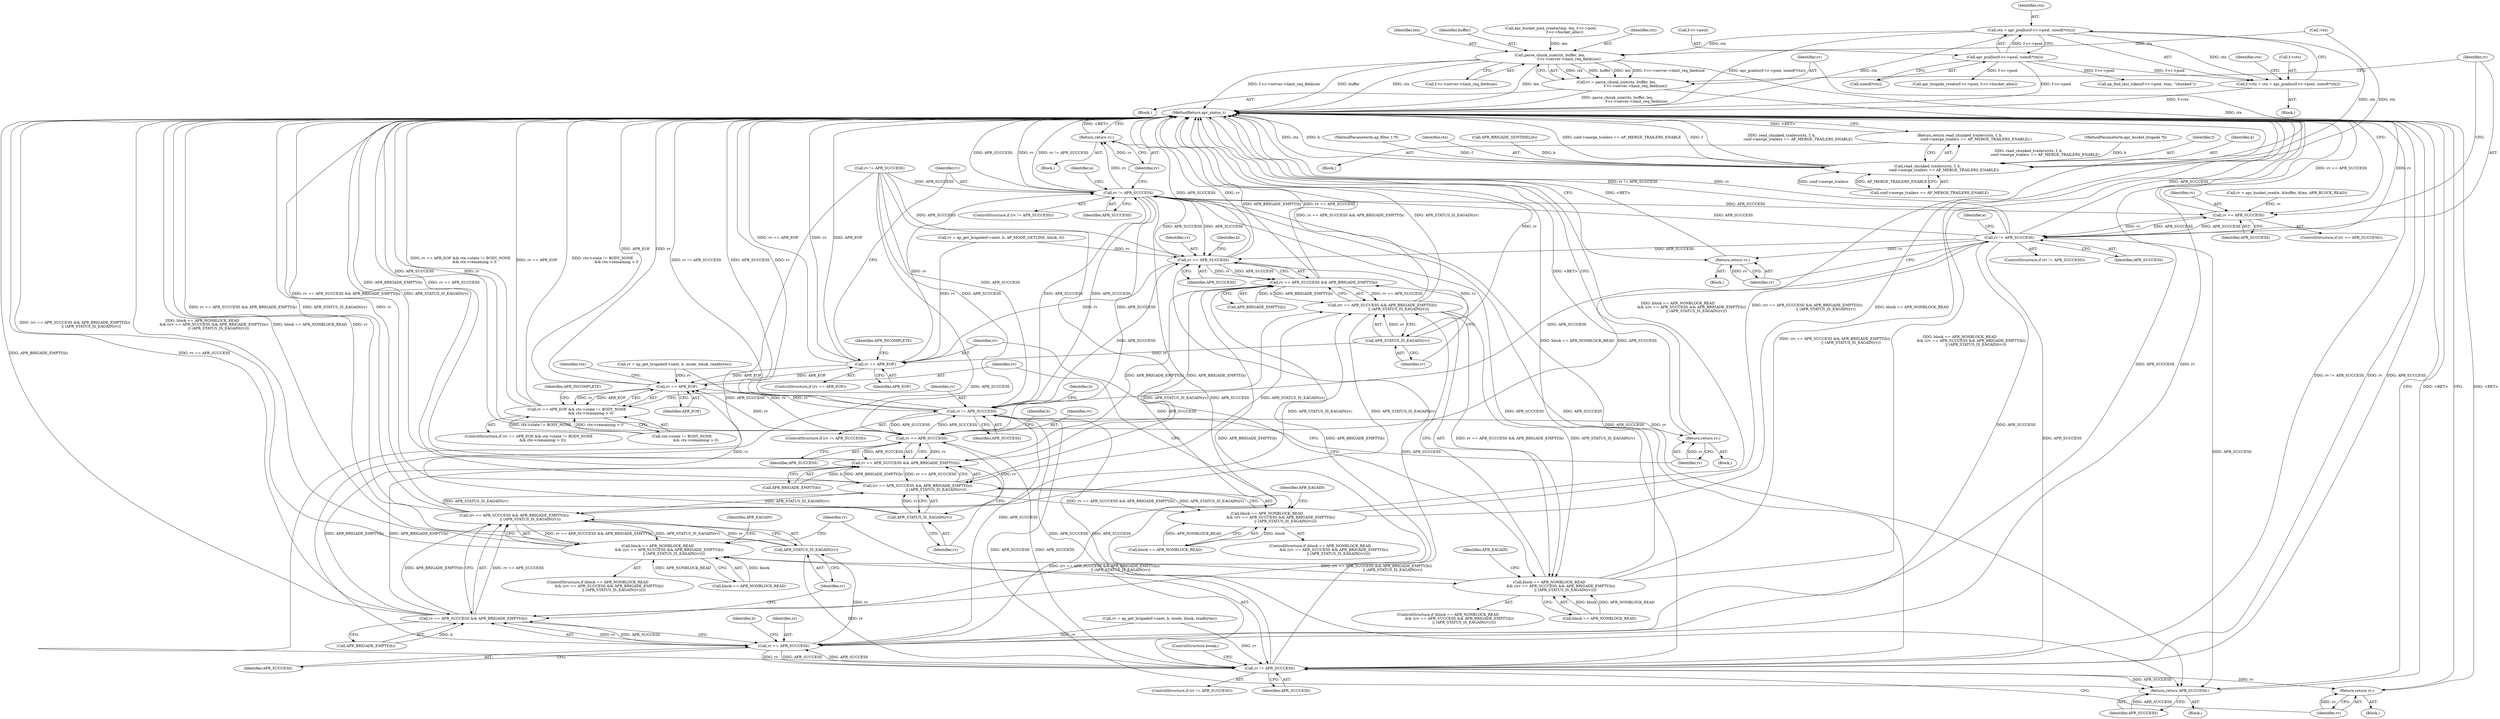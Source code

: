 digraph "0_httpd_e427c41257957b57036d5a549b260b6185d1dd73@API" {
"1000186" [label="(Call,ctx = apr_pcalloc(f->r->pool, sizeof(*ctx)))"];
"1000188" [label="(Call,apr_pcalloc(f->r->pool, sizeof(*ctx)))"];
"1000182" [label="(Call,f->ctx = ctx = apr_pcalloc(f->r->pool, sizeof(*ctx)))"];
"1000632" [label="(Call,parse_chunk_size(ctx, buffer, len,\n                                 f->r->server->limit_req_fieldsize))"];
"1000630" [label="(Call,rv = parse_chunk_size(ctx, buffer, len,\n                                 f->r->server->limit_req_fieldsize))"];
"1000644" [label="(Call,rv != APR_SUCCESS)"];
"1000575" [label="(Call,rv == APR_SUCCESS)"];
"1000574" [label="(Call,rv == APR_SUCCESS && APR_BRIGADE_EMPTY(b))"];
"1000573" [label="(Call,(rv == APR_SUCCESS && APR_BRIGADE_EMPTY(b))\n                            || (APR_STATUS_IS_EAGAIN(rv)))"];
"1000569" [label="(Call,block == APR_NONBLOCK_READ\n                    && ((rv == APR_SUCCESS && APR_BRIGADE_EMPTY(b))\n                            || (APR_STATUS_IS_EAGAIN(rv))))"];
"1000879" [label="(Call,block == APR_NONBLOCK_READ\n                    && ((rv == APR_SUCCESS && APR_BRIGADE_EMPTY(b))\n                            || (APR_STATUS_IS_EAGAIN(rv))))"];
"1000719" [label="(Call,(rv == APR_SUCCESS && APR_BRIGADE_EMPTY(b))\n                                || (APR_STATUS_IS_EAGAIN(rv)))"];
"1000715" [label="(Call,block == APR_NONBLOCK_READ\n                        && ((rv == APR_SUCCESS && APR_BRIGADE_EMPTY(b))\n                                || (APR_STATUS_IS_EAGAIN(rv))))"];
"1000883" [label="(Call,(rv == APR_SUCCESS && APR_BRIGADE_EMPTY(b))\n                            || (APR_STATUS_IS_EAGAIN(rv)))"];
"1000720" [label="(Call,rv == APR_SUCCESS && APR_BRIGADE_EMPTY(b))"];
"1000884" [label="(Call,rv == APR_SUCCESS && APR_BRIGADE_EMPTY(b))"];
"1000580" [label="(Call,APR_STATUS_IS_EAGAIN(rv))"];
"1000586" [label="(Call,rv == APR_EOF)"];
"1000593" [label="(Call,rv != APR_SUCCESS)"];
"1000597" [label="(Return,return rv;)"];
"1000626" [label="(Call,rv == APR_SUCCESS)"];
"1000721" [label="(Call,rv == APR_SUCCESS)"];
"1000726" [label="(Call,APR_STATUS_IS_EAGAIN(rv))"];
"1000733" [label="(Call,rv == APR_EOF)"];
"1000732" [label="(Call,rv == APR_EOF && ctx->state != BODY_NONE\n                        && ctx->remaining > 0)"];
"1000751" [label="(Call,rv != APR_SUCCESS)"];
"1000755" [label="(Return,return rv;)"];
"1000885" [label="(Call,rv == APR_SUCCESS)"];
"1000890" [label="(Call,APR_STATUS_IS_EAGAIN(rv))"];
"1000896" [label="(Call,rv != APR_SUCCESS)"];
"1000900" [label="(Return,return rv;)"];
"1000908" [label="(Return,return APR_SUCCESS;)"];
"1000648" [label="(Return,return rv;)"];
"1000667" [label="(Call,read_chunked_trailers(ctx, f, b,\n                            conf->merge_trailers == AP_MERGE_TRAILERS_ENABLE))"];
"1000666" [label="(Return,return read_chunked_trailers(ctx, f, b,\n                            conf->merge_trailers == AP_MERGE_TRAILERS_ENABLE);)"];
"1000182" [label="(Call,f->ctx = ctx = apr_pcalloc(f->r->pool, sizeof(*ctx)))"];
"1000714" [label="(ControlStructure,if (block == APR_NONBLOCK_READ\n                        && ((rv == APR_SUCCESS && APR_BRIGADE_EMPTY(b))\n                                || (APR_STATUS_IS_EAGAIN(rv)))))"];
"1000128" [label="(MethodParameterIn,apr_bucket_brigade *b)"];
"1000646" [label="(Identifier,APR_SUCCESS)"];
"1000186" [label="(Call,ctx = apr_pcalloc(f->r->pool, sizeof(*ctx)))"];
"1000671" [label="(Call,conf->merge_trailers == AP_MERGE_TRAILERS_ENABLE)"];
"1000636" [label="(Call,f->r->server->limit_req_fieldsize)"];
"1000591" [label="(Identifier,APR_INCOMPLETE)"];
"1000909" [label="(Identifier,APR_SUCCESS)"];
"1000726" [label="(Call,APR_STATUS_IS_EAGAIN(rv))"];
"1000724" [label="(Call,APR_BRIGADE_EMPTY(b))"];
"1000573" [label="(Call,(rv == APR_SUCCESS && APR_BRIGADE_EMPTY(b))\n                            || (APR_STATUS_IS_EAGAIN(rv)))"];
"1000732" [label="(Call,rv == APR_EOF && ctx->state != BODY_NONE\n                        && ctx->remaining > 0)"];
"1000635" [label="(Identifier,len)"];
"1000592" [label="(ControlStructure,if (rv != APR_SUCCESS))"];
"1000753" [label="(Identifier,APR_SUCCESS)"];
"1000587" [label="(Identifier,rv)"];
"1000634" [label="(Identifier,buffer)"];
"1000578" [label="(Call,APR_BRIGADE_EMPTY(b))"];
"1000179" [label="(Block,)"];
"1000585" [label="(ControlStructure,if (rv == APR_EOF))"];
"1000132" [label="(Block,)"];
"1000647" [label="(Block,)"];
"1000669" [label="(Identifier,f)"];
"1000887" [label="(Identifier,APR_SUCCESS)"];
"1000581" [label="(Identifier,rv)"];
"1000568" [label="(ControlStructure,if (block == APR_NONBLOCK_READ\n                    && ((rv == APR_SUCCESS && APR_BRIGADE_EMPTY(b))\n                            || (APR_STATUS_IS_EAGAIN(rv)))))"];
"1000755" [label="(Return,return rv;)"];
"1000734" [label="(Identifier,rv)"];
"1000758" [label="(Identifier,b)"];
"1000897" [label="(Identifier,rv)"];
"1000597" [label="(Return,return rv;)"];
"1000649" [label="(Identifier,rv)"];
"1000595" [label="(Identifier,APR_SUCCESS)"];
"1000593" [label="(Call,rv != APR_SUCCESS)"];
"1000177" [label="(Call,!ctx)"];
"1000890" [label="(Call,APR_STATUS_IS_EAGAIN(rv))"];
"1000752" [label="(Identifier,rv)"];
"1000883" [label="(Call,(rv == APR_SUCCESS && APR_BRIGADE_EMPTY(b))\n                            || (APR_STATUS_IS_EAGAIN(rv)))"];
"1000189" [label="(Call,f->r->pool)"];
"1000719" [label="(Call,(rv == APR_SUCCESS && APR_BRIGADE_EMPTY(b))\n                                || (APR_STATUS_IS_EAGAIN(rv)))"];
"1000596" [label="(Block,)"];
"1000626" [label="(Call,rv == APR_SUCCESS)"];
"1000575" [label="(Call,rv == APR_SUCCESS)"];
"1000631" [label="(Identifier,rv)"];
"1000588" [label="(Identifier,APR_EOF)"];
"1000725" [label="(Identifier,b)"];
"1000644" [label="(Call,rv != APR_SUCCESS)"];
"1000910" [label="(MethodReturn,apr_status_t)"];
"1000558" [label="(Call,rv = ap_get_brigade(f->next, b, AP_MODE_GETLINE, block, 0))"];
"1000731" [label="(ControlStructure,if (rv == APR_EOF && ctx->state != BODY_NONE\n                        && ctx->remaining > 0))"];
"1000889" [label="(Identifier,b)"];
"1000670" [label="(Identifier,b)"];
"1000648" [label="(Return,return rv;)"];
"1000894" [label="(Identifier,APR_EAGAIN)"];
"1000901" [label="(Identifier,rv)"];
"1000721" [label="(Call,rv == APR_SUCCESS)"];
"1000891" [label="(Identifier,rv)"];
"1000586" [label="(Call,rv == APR_EOF)"];
"1000730" [label="(Identifier,APR_EAGAIN)"];
"1000749" [label="(Identifier,APR_INCOMPLETE)"];
"1000666" [label="(Return,return read_chunked_trailers(ctx, f, b,\n                            conf->merge_trailers == AP_MERGE_TRAILERS_ENABLE);)"];
"1000629" [label="(Block,)"];
"1000600" [label="(Identifier,e)"];
"1000880" [label="(Call,block == APR_NONBLOCK_READ)"];
"1000733" [label="(Call,rv == APR_EOF)"];
"1000574" [label="(Call,rv == APR_SUCCESS && APR_BRIGADE_EMPTY(b))"];
"1000902" [label="(ControlStructure,break;)"];
"1000449" [label="(Call,apr_brigade_create(f->r->pool, f->c->bucket_alloc))"];
"1000722" [label="(Identifier,rv)"];
"1000183" [label="(Call,f->ctx)"];
"1000888" [label="(Call,APR_BRIGADE_EMPTY(b))"];
"1000885" [label="(Call,rv == APR_SUCCESS)"];
"1000127" [label="(MethodParameterIn,ap_filter_t *f)"];
"1000476" [label="(Call,apr_bucket_pool_create(tmp, len, f->r->pool,\n                        f->c->bucket_alloc))"];
"1000665" [label="(Block,)"];
"1000253" [label="(Call,ap_find_last_token(f->r->pool, tenc, \"chunked\"))"];
"1000896" [label="(Call,rv != APR_SUCCESS)"];
"1000704" [label="(Call,rv = ap_get_brigade(f->next, b, mode, block, readbytes))"];
"1000908" [label="(Return,return APR_SUCCESS;)"];
"1000715" [label="(Call,block == APR_NONBLOCK_READ\n                        && ((rv == APR_SUCCESS && APR_BRIGADE_EMPTY(b))\n                                || (APR_STATUS_IS_EAGAIN(rv))))"];
"1000886" [label="(Identifier,rv)"];
"1000579" [label="(Identifier,b)"];
"1000756" [label="(Identifier,rv)"];
"1000515" [label="(Call,rv != APR_SUCCESS)"];
"1000569" [label="(Call,block == APR_NONBLOCK_READ\n                    && ((rv == APR_SUCCESS && APR_BRIGADE_EMPTY(b))\n                            || (APR_STATUS_IS_EAGAIN(rv))))"];
"1000667" [label="(Call,read_chunked_trailers(ctx, f, b,\n                            conf->merge_trailers == AP_MERGE_TRAILERS_ENABLE))"];
"1000188" [label="(Call,apr_pcalloc(f->r->pool, sizeof(*ctx)))"];
"1000750" [label="(ControlStructure,if (rv != APR_SUCCESS))"];
"1000633" [label="(Identifier,ctx)"];
"1000570" [label="(Call,block == APR_NONBLOCK_READ)"];
"1000739" [label="(Identifier,ctx)"];
"1000643" [label="(ControlStructure,if (rv != APR_SUCCESS))"];
"1000577" [label="(Identifier,APR_SUCCESS)"];
"1000576" [label="(Identifier,rv)"];
"1000584" [label="(Identifier,APR_EAGAIN)"];
"1000194" [label="(Call,sizeof(*ctx))"];
"1000627" [label="(Identifier,rv)"];
"1000900" [label="(Return,return rv;)"];
"1000628" [label="(Identifier,APR_SUCCESS)"];
"1000868" [label="(Call,rv = ap_get_brigade(f->next, b, mode, block, readbytes))"];
"1000727" [label="(Identifier,rv)"];
"1000751" [label="(Call,rv != APR_SUCCESS)"];
"1000884" [label="(Call,rv == APR_SUCCESS && APR_BRIGADE_EMPTY(b))"];
"1000898" [label="(Identifier,APR_SUCCESS)"];
"1000716" [label="(Call,block == APR_NONBLOCK_READ)"];
"1000616" [label="(Call,rv = apr_bucket_read(e, &buffer, &len, APR_BLOCK_READ))"];
"1000735" [label="(Identifier,APR_EOF)"];
"1000754" [label="(Block,)"];
"1000879" [label="(Call,block == APR_NONBLOCK_READ\n                    && ((rv == APR_SUCCESS && APR_BRIGADE_EMPTY(b))\n                            || (APR_STATUS_IS_EAGAIN(rv))))"];
"1000632" [label="(Call,parse_chunk_size(ctx, buffer, len,\n                                 f->r->server->limit_req_fieldsize))"];
"1000878" [label="(ControlStructure,if (block == APR_NONBLOCK_READ\n                    && ((rv == APR_SUCCESS && APR_BRIGADE_EMPTY(b))\n                            || (APR_STATUS_IS_EAGAIN(rv)))))"];
"1000187" [label="(Identifier,ctx)"];
"1000895" [label="(ControlStructure,if (rv != APR_SUCCESS))"];
"1000630" [label="(Call,rv = parse_chunk_size(ctx, buffer, len,\n                                 f->r->server->limit_req_fieldsize))"];
"1000580" [label="(Call,APR_STATUS_IS_EAGAIN(rv))"];
"1000723" [label="(Identifier,APR_SUCCESS)"];
"1000645" [label="(Identifier,rv)"];
"1000625" [label="(ControlStructure,if (rv == APR_SUCCESS))"];
"1000598" [label="(Identifier,rv)"];
"1000651" [label="(Identifier,e)"];
"1000736" [label="(Call,ctx->state != BODY_NONE\n                        && ctx->remaining > 0)"];
"1000668" [label="(Identifier,ctx)"];
"1000606" [label="(Call,APR_BRIGADE_SENTINEL(b))"];
"1000199" [label="(Identifier,ctx)"];
"1000899" [label="(Block,)"];
"1000720" [label="(Call,rv == APR_SUCCESS && APR_BRIGADE_EMPTY(b))"];
"1000594" [label="(Identifier,rv)"];
"1000186" -> "1000182"  [label="AST: "];
"1000186" -> "1000188"  [label="CFG: "];
"1000187" -> "1000186"  [label="AST: "];
"1000188" -> "1000186"  [label="AST: "];
"1000182" -> "1000186"  [label="CFG: "];
"1000186" -> "1000910"  [label="DDG: apr_pcalloc(f->r->pool, sizeof(*ctx))"];
"1000186" -> "1000910"  [label="DDG: ctx"];
"1000186" -> "1000182"  [label="DDG: ctx"];
"1000188" -> "1000186"  [label="DDG: f->r->pool"];
"1000186" -> "1000632"  [label="DDG: ctx"];
"1000186" -> "1000667"  [label="DDG: ctx"];
"1000188" -> "1000194"  [label="CFG: "];
"1000189" -> "1000188"  [label="AST: "];
"1000194" -> "1000188"  [label="AST: "];
"1000188" -> "1000910"  [label="DDG: f->r->pool"];
"1000188" -> "1000182"  [label="DDG: f->r->pool"];
"1000188" -> "1000253"  [label="DDG: f->r->pool"];
"1000188" -> "1000449"  [label="DDG: f->r->pool"];
"1000182" -> "1000179"  [label="AST: "];
"1000183" -> "1000182"  [label="AST: "];
"1000199" -> "1000182"  [label="CFG: "];
"1000182" -> "1000910"  [label="DDG: f->ctx"];
"1000632" -> "1000630"  [label="AST: "];
"1000632" -> "1000636"  [label="CFG: "];
"1000633" -> "1000632"  [label="AST: "];
"1000634" -> "1000632"  [label="AST: "];
"1000635" -> "1000632"  [label="AST: "];
"1000636" -> "1000632"  [label="AST: "];
"1000630" -> "1000632"  [label="CFG: "];
"1000632" -> "1000910"  [label="DDG: ctx"];
"1000632" -> "1000910"  [label="DDG: len"];
"1000632" -> "1000910"  [label="DDG: f->r->server->limit_req_fieldsize"];
"1000632" -> "1000910"  [label="DDG: buffer"];
"1000632" -> "1000630"  [label="DDG: ctx"];
"1000632" -> "1000630"  [label="DDG: buffer"];
"1000632" -> "1000630"  [label="DDG: len"];
"1000632" -> "1000630"  [label="DDG: f->r->server->limit_req_fieldsize"];
"1000177" -> "1000632"  [label="DDG: ctx"];
"1000476" -> "1000632"  [label="DDG: len"];
"1000632" -> "1000667"  [label="DDG: ctx"];
"1000630" -> "1000629"  [label="AST: "];
"1000631" -> "1000630"  [label="AST: "];
"1000645" -> "1000630"  [label="CFG: "];
"1000630" -> "1000910"  [label="DDG: parse_chunk_size(ctx, buffer, len,\n                                 f->r->server->limit_req_fieldsize)"];
"1000630" -> "1000644"  [label="DDG: rv"];
"1000644" -> "1000643"  [label="AST: "];
"1000644" -> "1000646"  [label="CFG: "];
"1000645" -> "1000644"  [label="AST: "];
"1000646" -> "1000644"  [label="AST: "];
"1000649" -> "1000644"  [label="CFG: "];
"1000651" -> "1000644"  [label="CFG: "];
"1000644" -> "1000910"  [label="DDG: APR_SUCCESS"];
"1000644" -> "1000910"  [label="DDG: rv != APR_SUCCESS"];
"1000644" -> "1000910"  [label="DDG: rv"];
"1000644" -> "1000575"  [label="DDG: APR_SUCCESS"];
"1000644" -> "1000593"  [label="DDG: APR_SUCCESS"];
"1000644" -> "1000626"  [label="DDG: APR_SUCCESS"];
"1000626" -> "1000644"  [label="DDG: rv"];
"1000626" -> "1000644"  [label="DDG: APR_SUCCESS"];
"1000644" -> "1000648"  [label="DDG: rv"];
"1000644" -> "1000721"  [label="DDG: APR_SUCCESS"];
"1000644" -> "1000751"  [label="DDG: APR_SUCCESS"];
"1000644" -> "1000885"  [label="DDG: APR_SUCCESS"];
"1000644" -> "1000896"  [label="DDG: APR_SUCCESS"];
"1000644" -> "1000908"  [label="DDG: APR_SUCCESS"];
"1000575" -> "1000574"  [label="AST: "];
"1000575" -> "1000577"  [label="CFG: "];
"1000576" -> "1000575"  [label="AST: "];
"1000577" -> "1000575"  [label="AST: "];
"1000579" -> "1000575"  [label="CFG: "];
"1000574" -> "1000575"  [label="CFG: "];
"1000575" -> "1000910"  [label="DDG: APR_SUCCESS"];
"1000575" -> "1000910"  [label="DDG: rv"];
"1000575" -> "1000574"  [label="DDG: rv"];
"1000575" -> "1000574"  [label="DDG: APR_SUCCESS"];
"1000558" -> "1000575"  [label="DDG: rv"];
"1000593" -> "1000575"  [label="DDG: APR_SUCCESS"];
"1000751" -> "1000575"  [label="DDG: APR_SUCCESS"];
"1000896" -> "1000575"  [label="DDG: APR_SUCCESS"];
"1000515" -> "1000575"  [label="DDG: APR_SUCCESS"];
"1000575" -> "1000580"  [label="DDG: rv"];
"1000575" -> "1000586"  [label="DDG: rv"];
"1000575" -> "1000593"  [label="DDG: APR_SUCCESS"];
"1000574" -> "1000573"  [label="AST: "];
"1000574" -> "1000578"  [label="CFG: "];
"1000578" -> "1000574"  [label="AST: "];
"1000581" -> "1000574"  [label="CFG: "];
"1000573" -> "1000574"  [label="CFG: "];
"1000574" -> "1000910"  [label="DDG: rv == APR_SUCCESS"];
"1000574" -> "1000910"  [label="DDG: APR_BRIGADE_EMPTY(b)"];
"1000574" -> "1000573"  [label="DDG: rv == APR_SUCCESS"];
"1000574" -> "1000573"  [label="DDG: APR_BRIGADE_EMPTY(b)"];
"1000720" -> "1000574"  [label="DDG: APR_BRIGADE_EMPTY(b)"];
"1000884" -> "1000574"  [label="DDG: APR_BRIGADE_EMPTY(b)"];
"1000578" -> "1000574"  [label="DDG: b"];
"1000574" -> "1000720"  [label="DDG: APR_BRIGADE_EMPTY(b)"];
"1000574" -> "1000884"  [label="DDG: APR_BRIGADE_EMPTY(b)"];
"1000573" -> "1000569"  [label="AST: "];
"1000573" -> "1000580"  [label="CFG: "];
"1000580" -> "1000573"  [label="AST: "];
"1000569" -> "1000573"  [label="CFG: "];
"1000573" -> "1000910"  [label="DDG: APR_STATUS_IS_EAGAIN(rv)"];
"1000573" -> "1000910"  [label="DDG: rv == APR_SUCCESS && APR_BRIGADE_EMPTY(b)"];
"1000573" -> "1000569"  [label="DDG: rv == APR_SUCCESS && APR_BRIGADE_EMPTY(b)"];
"1000573" -> "1000569"  [label="DDG: APR_STATUS_IS_EAGAIN(rv)"];
"1000580" -> "1000573"  [label="DDG: rv"];
"1000883" -> "1000573"  [label="DDG: APR_STATUS_IS_EAGAIN(rv)"];
"1000719" -> "1000573"  [label="DDG: APR_STATUS_IS_EAGAIN(rv)"];
"1000573" -> "1000719"  [label="DDG: APR_STATUS_IS_EAGAIN(rv)"];
"1000573" -> "1000883"  [label="DDG: APR_STATUS_IS_EAGAIN(rv)"];
"1000569" -> "1000568"  [label="AST: "];
"1000569" -> "1000570"  [label="CFG: "];
"1000570" -> "1000569"  [label="AST: "];
"1000584" -> "1000569"  [label="CFG: "];
"1000587" -> "1000569"  [label="CFG: "];
"1000569" -> "1000910"  [label="DDG: block == APR_NONBLOCK_READ\n                    && ((rv == APR_SUCCESS && APR_BRIGADE_EMPTY(b))\n                            || (APR_STATUS_IS_EAGAIN(rv)))"];
"1000569" -> "1000910"  [label="DDG: block == APR_NONBLOCK_READ"];
"1000569" -> "1000910"  [label="DDG: (rv == APR_SUCCESS && APR_BRIGADE_EMPTY(b))\n                            || (APR_STATUS_IS_EAGAIN(rv))"];
"1000570" -> "1000569"  [label="DDG: block"];
"1000570" -> "1000569"  [label="DDG: APR_NONBLOCK_READ"];
"1000879" -> "1000569"  [label="DDG: (rv == APR_SUCCESS && APR_BRIGADE_EMPTY(b))\n                            || (APR_STATUS_IS_EAGAIN(rv))"];
"1000569" -> "1000879"  [label="DDG: (rv == APR_SUCCESS && APR_BRIGADE_EMPTY(b))\n                            || (APR_STATUS_IS_EAGAIN(rv))"];
"1000879" -> "1000878"  [label="AST: "];
"1000879" -> "1000880"  [label="CFG: "];
"1000879" -> "1000883"  [label="CFG: "];
"1000880" -> "1000879"  [label="AST: "];
"1000883" -> "1000879"  [label="AST: "];
"1000894" -> "1000879"  [label="CFG: "];
"1000897" -> "1000879"  [label="CFG: "];
"1000879" -> "1000910"  [label="DDG: (rv == APR_SUCCESS && APR_BRIGADE_EMPTY(b))\n                            || (APR_STATUS_IS_EAGAIN(rv))"];
"1000879" -> "1000910"  [label="DDG: block == APR_NONBLOCK_READ\n                    && ((rv == APR_SUCCESS && APR_BRIGADE_EMPTY(b))\n                            || (APR_STATUS_IS_EAGAIN(rv)))"];
"1000879" -> "1000910"  [label="DDG: block == APR_NONBLOCK_READ"];
"1000880" -> "1000879"  [label="DDG: block"];
"1000880" -> "1000879"  [label="DDG: APR_NONBLOCK_READ"];
"1000883" -> "1000879"  [label="DDG: rv == APR_SUCCESS && APR_BRIGADE_EMPTY(b)"];
"1000883" -> "1000879"  [label="DDG: APR_STATUS_IS_EAGAIN(rv)"];
"1000719" -> "1000715"  [label="AST: "];
"1000719" -> "1000720"  [label="CFG: "];
"1000719" -> "1000726"  [label="CFG: "];
"1000720" -> "1000719"  [label="AST: "];
"1000726" -> "1000719"  [label="AST: "];
"1000715" -> "1000719"  [label="CFG: "];
"1000719" -> "1000910"  [label="DDG: rv == APR_SUCCESS && APR_BRIGADE_EMPTY(b)"];
"1000719" -> "1000910"  [label="DDG: APR_STATUS_IS_EAGAIN(rv)"];
"1000719" -> "1000715"  [label="DDG: rv == APR_SUCCESS && APR_BRIGADE_EMPTY(b)"];
"1000719" -> "1000715"  [label="DDG: APR_STATUS_IS_EAGAIN(rv)"];
"1000720" -> "1000719"  [label="DDG: rv == APR_SUCCESS"];
"1000720" -> "1000719"  [label="DDG: APR_BRIGADE_EMPTY(b)"];
"1000726" -> "1000719"  [label="DDG: rv"];
"1000883" -> "1000719"  [label="DDG: APR_STATUS_IS_EAGAIN(rv)"];
"1000719" -> "1000883"  [label="DDG: APR_STATUS_IS_EAGAIN(rv)"];
"1000715" -> "1000714"  [label="AST: "];
"1000715" -> "1000716"  [label="CFG: "];
"1000716" -> "1000715"  [label="AST: "];
"1000730" -> "1000715"  [label="CFG: "];
"1000734" -> "1000715"  [label="CFG: "];
"1000715" -> "1000910"  [label="DDG: block == APR_NONBLOCK_READ"];
"1000715" -> "1000910"  [label="DDG: block == APR_NONBLOCK_READ\n                        && ((rv == APR_SUCCESS && APR_BRIGADE_EMPTY(b))\n                                || (APR_STATUS_IS_EAGAIN(rv)))"];
"1000715" -> "1000910"  [label="DDG: (rv == APR_SUCCESS && APR_BRIGADE_EMPTY(b))\n                                || (APR_STATUS_IS_EAGAIN(rv))"];
"1000716" -> "1000715"  [label="DDG: block"];
"1000716" -> "1000715"  [label="DDG: APR_NONBLOCK_READ"];
"1000883" -> "1000884"  [label="CFG: "];
"1000883" -> "1000890"  [label="CFG: "];
"1000884" -> "1000883"  [label="AST: "];
"1000890" -> "1000883"  [label="AST: "];
"1000883" -> "1000910"  [label="DDG: rv == APR_SUCCESS && APR_BRIGADE_EMPTY(b)"];
"1000883" -> "1000910"  [label="DDG: APR_STATUS_IS_EAGAIN(rv)"];
"1000884" -> "1000883"  [label="DDG: rv == APR_SUCCESS"];
"1000884" -> "1000883"  [label="DDG: APR_BRIGADE_EMPTY(b)"];
"1000890" -> "1000883"  [label="DDG: rv"];
"1000720" -> "1000721"  [label="CFG: "];
"1000720" -> "1000724"  [label="CFG: "];
"1000721" -> "1000720"  [label="AST: "];
"1000724" -> "1000720"  [label="AST: "];
"1000727" -> "1000720"  [label="CFG: "];
"1000720" -> "1000910"  [label="DDG: APR_BRIGADE_EMPTY(b)"];
"1000720" -> "1000910"  [label="DDG: rv == APR_SUCCESS"];
"1000721" -> "1000720"  [label="DDG: rv"];
"1000721" -> "1000720"  [label="DDG: APR_SUCCESS"];
"1000884" -> "1000720"  [label="DDG: APR_BRIGADE_EMPTY(b)"];
"1000724" -> "1000720"  [label="DDG: b"];
"1000720" -> "1000884"  [label="DDG: APR_BRIGADE_EMPTY(b)"];
"1000884" -> "1000885"  [label="CFG: "];
"1000884" -> "1000888"  [label="CFG: "];
"1000885" -> "1000884"  [label="AST: "];
"1000888" -> "1000884"  [label="AST: "];
"1000891" -> "1000884"  [label="CFG: "];
"1000884" -> "1000910"  [label="DDG: rv == APR_SUCCESS"];
"1000884" -> "1000910"  [label="DDG: APR_BRIGADE_EMPTY(b)"];
"1000885" -> "1000884"  [label="DDG: rv"];
"1000885" -> "1000884"  [label="DDG: APR_SUCCESS"];
"1000888" -> "1000884"  [label="DDG: b"];
"1000580" -> "1000581"  [label="CFG: "];
"1000581" -> "1000580"  [label="AST: "];
"1000580" -> "1000910"  [label="DDG: rv"];
"1000580" -> "1000586"  [label="DDG: rv"];
"1000586" -> "1000585"  [label="AST: "];
"1000586" -> "1000588"  [label="CFG: "];
"1000587" -> "1000586"  [label="AST: "];
"1000588" -> "1000586"  [label="AST: "];
"1000591" -> "1000586"  [label="CFG: "];
"1000594" -> "1000586"  [label="CFG: "];
"1000586" -> "1000910"  [label="DDG: APR_EOF"];
"1000586" -> "1000910"  [label="DDG: rv == APR_EOF"];
"1000586" -> "1000910"  [label="DDG: rv"];
"1000558" -> "1000586"  [label="DDG: rv"];
"1000733" -> "1000586"  [label="DDG: APR_EOF"];
"1000586" -> "1000593"  [label="DDG: rv"];
"1000586" -> "1000733"  [label="DDG: APR_EOF"];
"1000593" -> "1000592"  [label="AST: "];
"1000593" -> "1000595"  [label="CFG: "];
"1000594" -> "1000593"  [label="AST: "];
"1000595" -> "1000593"  [label="AST: "];
"1000598" -> "1000593"  [label="CFG: "];
"1000600" -> "1000593"  [label="CFG: "];
"1000593" -> "1000910"  [label="DDG: APR_SUCCESS"];
"1000593" -> "1000910"  [label="DDG: rv"];
"1000593" -> "1000910"  [label="DDG: rv != APR_SUCCESS"];
"1000751" -> "1000593"  [label="DDG: APR_SUCCESS"];
"1000896" -> "1000593"  [label="DDG: APR_SUCCESS"];
"1000515" -> "1000593"  [label="DDG: APR_SUCCESS"];
"1000593" -> "1000597"  [label="DDG: rv"];
"1000593" -> "1000626"  [label="DDG: APR_SUCCESS"];
"1000593" -> "1000721"  [label="DDG: APR_SUCCESS"];
"1000593" -> "1000751"  [label="DDG: APR_SUCCESS"];
"1000593" -> "1000885"  [label="DDG: APR_SUCCESS"];
"1000593" -> "1000896"  [label="DDG: APR_SUCCESS"];
"1000593" -> "1000908"  [label="DDG: APR_SUCCESS"];
"1000597" -> "1000596"  [label="AST: "];
"1000597" -> "1000598"  [label="CFG: "];
"1000598" -> "1000597"  [label="AST: "];
"1000910" -> "1000597"  [label="CFG: "];
"1000597" -> "1000910"  [label="DDG: <RET>"];
"1000598" -> "1000597"  [label="DDG: rv"];
"1000626" -> "1000625"  [label="AST: "];
"1000626" -> "1000628"  [label="CFG: "];
"1000627" -> "1000626"  [label="AST: "];
"1000628" -> "1000626"  [label="AST: "];
"1000631" -> "1000626"  [label="CFG: "];
"1000645" -> "1000626"  [label="CFG: "];
"1000626" -> "1000910"  [label="DDG: rv == APR_SUCCESS"];
"1000616" -> "1000626"  [label="DDG: rv"];
"1000721" -> "1000723"  [label="CFG: "];
"1000722" -> "1000721"  [label="AST: "];
"1000723" -> "1000721"  [label="AST: "];
"1000725" -> "1000721"  [label="CFG: "];
"1000721" -> "1000910"  [label="DDG: rv"];
"1000721" -> "1000910"  [label="DDG: APR_SUCCESS"];
"1000704" -> "1000721"  [label="DDG: rv"];
"1000751" -> "1000721"  [label="DDG: APR_SUCCESS"];
"1000896" -> "1000721"  [label="DDG: APR_SUCCESS"];
"1000515" -> "1000721"  [label="DDG: APR_SUCCESS"];
"1000721" -> "1000726"  [label="DDG: rv"];
"1000721" -> "1000733"  [label="DDG: rv"];
"1000721" -> "1000751"  [label="DDG: APR_SUCCESS"];
"1000726" -> "1000727"  [label="CFG: "];
"1000727" -> "1000726"  [label="AST: "];
"1000726" -> "1000910"  [label="DDG: rv"];
"1000726" -> "1000733"  [label="DDG: rv"];
"1000733" -> "1000732"  [label="AST: "];
"1000733" -> "1000735"  [label="CFG: "];
"1000734" -> "1000733"  [label="AST: "];
"1000735" -> "1000733"  [label="AST: "];
"1000739" -> "1000733"  [label="CFG: "];
"1000732" -> "1000733"  [label="CFG: "];
"1000733" -> "1000910"  [label="DDG: APR_EOF"];
"1000733" -> "1000910"  [label="DDG: rv"];
"1000733" -> "1000732"  [label="DDG: rv"];
"1000733" -> "1000732"  [label="DDG: APR_EOF"];
"1000704" -> "1000733"  [label="DDG: rv"];
"1000733" -> "1000751"  [label="DDG: rv"];
"1000732" -> "1000731"  [label="AST: "];
"1000732" -> "1000736"  [label="CFG: "];
"1000736" -> "1000732"  [label="AST: "];
"1000749" -> "1000732"  [label="CFG: "];
"1000752" -> "1000732"  [label="CFG: "];
"1000732" -> "1000910"  [label="DDG: ctx->state != BODY_NONE\n                        && ctx->remaining > 0"];
"1000732" -> "1000910"  [label="DDG: rv == APR_EOF && ctx->state != BODY_NONE\n                        && ctx->remaining > 0"];
"1000732" -> "1000910"  [label="DDG: rv == APR_EOF"];
"1000736" -> "1000732"  [label="DDG: ctx->state != BODY_NONE"];
"1000736" -> "1000732"  [label="DDG: ctx->remaining > 0"];
"1000751" -> "1000750"  [label="AST: "];
"1000751" -> "1000753"  [label="CFG: "];
"1000752" -> "1000751"  [label="AST: "];
"1000753" -> "1000751"  [label="AST: "];
"1000756" -> "1000751"  [label="CFG: "];
"1000758" -> "1000751"  [label="CFG: "];
"1000751" -> "1000910"  [label="DDG: rv != APR_SUCCESS"];
"1000751" -> "1000910"  [label="DDG: APR_SUCCESS"];
"1000751" -> "1000910"  [label="DDG: rv"];
"1000896" -> "1000751"  [label="DDG: APR_SUCCESS"];
"1000515" -> "1000751"  [label="DDG: APR_SUCCESS"];
"1000751" -> "1000755"  [label="DDG: rv"];
"1000751" -> "1000885"  [label="DDG: APR_SUCCESS"];
"1000751" -> "1000896"  [label="DDG: APR_SUCCESS"];
"1000751" -> "1000908"  [label="DDG: APR_SUCCESS"];
"1000755" -> "1000754"  [label="AST: "];
"1000755" -> "1000756"  [label="CFG: "];
"1000756" -> "1000755"  [label="AST: "];
"1000910" -> "1000755"  [label="CFG: "];
"1000755" -> "1000910"  [label="DDG: <RET>"];
"1000756" -> "1000755"  [label="DDG: rv"];
"1000885" -> "1000887"  [label="CFG: "];
"1000886" -> "1000885"  [label="AST: "];
"1000887" -> "1000885"  [label="AST: "];
"1000889" -> "1000885"  [label="CFG: "];
"1000885" -> "1000910"  [label="DDG: rv"];
"1000885" -> "1000910"  [label="DDG: APR_SUCCESS"];
"1000868" -> "1000885"  [label="DDG: rv"];
"1000896" -> "1000885"  [label="DDG: APR_SUCCESS"];
"1000515" -> "1000885"  [label="DDG: APR_SUCCESS"];
"1000885" -> "1000890"  [label="DDG: rv"];
"1000885" -> "1000896"  [label="DDG: rv"];
"1000885" -> "1000896"  [label="DDG: APR_SUCCESS"];
"1000890" -> "1000891"  [label="CFG: "];
"1000891" -> "1000890"  [label="AST: "];
"1000890" -> "1000910"  [label="DDG: rv"];
"1000890" -> "1000896"  [label="DDG: rv"];
"1000896" -> "1000895"  [label="AST: "];
"1000896" -> "1000898"  [label="CFG: "];
"1000897" -> "1000896"  [label="AST: "];
"1000898" -> "1000896"  [label="AST: "];
"1000901" -> "1000896"  [label="CFG: "];
"1000902" -> "1000896"  [label="CFG: "];
"1000896" -> "1000910"  [label="DDG: rv"];
"1000896" -> "1000910"  [label="DDG: APR_SUCCESS"];
"1000896" -> "1000910"  [label="DDG: rv != APR_SUCCESS"];
"1000868" -> "1000896"  [label="DDG: rv"];
"1000515" -> "1000896"  [label="DDG: APR_SUCCESS"];
"1000896" -> "1000900"  [label="DDG: rv"];
"1000896" -> "1000908"  [label="DDG: APR_SUCCESS"];
"1000900" -> "1000899"  [label="AST: "];
"1000900" -> "1000901"  [label="CFG: "];
"1000901" -> "1000900"  [label="AST: "];
"1000910" -> "1000900"  [label="CFG: "];
"1000900" -> "1000910"  [label="DDG: <RET>"];
"1000901" -> "1000900"  [label="DDG: rv"];
"1000908" -> "1000132"  [label="AST: "];
"1000908" -> "1000909"  [label="CFG: "];
"1000909" -> "1000908"  [label="AST: "];
"1000910" -> "1000908"  [label="CFG: "];
"1000908" -> "1000910"  [label="DDG: <RET>"];
"1000909" -> "1000908"  [label="DDG: APR_SUCCESS"];
"1000515" -> "1000908"  [label="DDG: APR_SUCCESS"];
"1000648" -> "1000647"  [label="AST: "];
"1000648" -> "1000649"  [label="CFG: "];
"1000649" -> "1000648"  [label="AST: "];
"1000910" -> "1000648"  [label="CFG: "];
"1000648" -> "1000910"  [label="DDG: <RET>"];
"1000649" -> "1000648"  [label="DDG: rv"];
"1000667" -> "1000666"  [label="AST: "];
"1000667" -> "1000671"  [label="CFG: "];
"1000668" -> "1000667"  [label="AST: "];
"1000669" -> "1000667"  [label="AST: "];
"1000670" -> "1000667"  [label="AST: "];
"1000671" -> "1000667"  [label="AST: "];
"1000666" -> "1000667"  [label="CFG: "];
"1000667" -> "1000910"  [label="DDG: ctx"];
"1000667" -> "1000910"  [label="DDG: b"];
"1000667" -> "1000910"  [label="DDG: conf->merge_trailers == AP_MERGE_TRAILERS_ENABLE"];
"1000667" -> "1000910"  [label="DDG: f"];
"1000667" -> "1000910"  [label="DDG: read_chunked_trailers(ctx, f, b,\n                            conf->merge_trailers == AP_MERGE_TRAILERS_ENABLE)"];
"1000667" -> "1000666"  [label="DDG: read_chunked_trailers(ctx, f, b,\n                            conf->merge_trailers == AP_MERGE_TRAILERS_ENABLE)"];
"1000177" -> "1000667"  [label="DDG: ctx"];
"1000127" -> "1000667"  [label="DDG: f"];
"1000606" -> "1000667"  [label="DDG: b"];
"1000128" -> "1000667"  [label="DDG: b"];
"1000671" -> "1000667"  [label="DDG: conf->merge_trailers"];
"1000671" -> "1000667"  [label="DDG: AP_MERGE_TRAILERS_ENABLE"];
"1000666" -> "1000665"  [label="AST: "];
"1000910" -> "1000666"  [label="CFG: "];
"1000666" -> "1000910"  [label="DDG: <RET>"];
}
